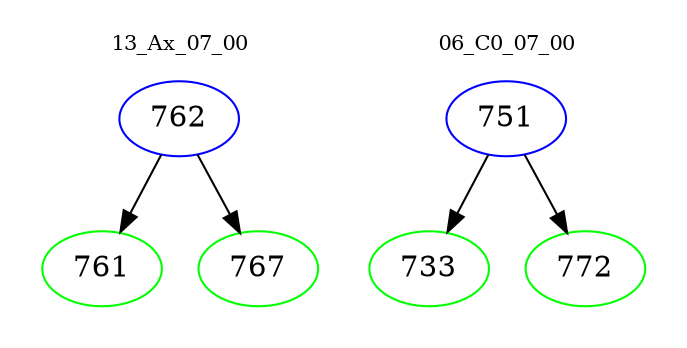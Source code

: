digraph{
subgraph cluster_0 {
color = white
label = "13_Ax_07_00";
fontsize=10;
T0_762 [label="762", color="blue"]
T0_762 -> T0_761 [color="black"]
T0_761 [label="761", color="green"]
T0_762 -> T0_767 [color="black"]
T0_767 [label="767", color="green"]
}
subgraph cluster_1 {
color = white
label = "06_C0_07_00";
fontsize=10;
T1_751 [label="751", color="blue"]
T1_751 -> T1_733 [color="black"]
T1_733 [label="733", color="green"]
T1_751 -> T1_772 [color="black"]
T1_772 [label="772", color="green"]
}
}
